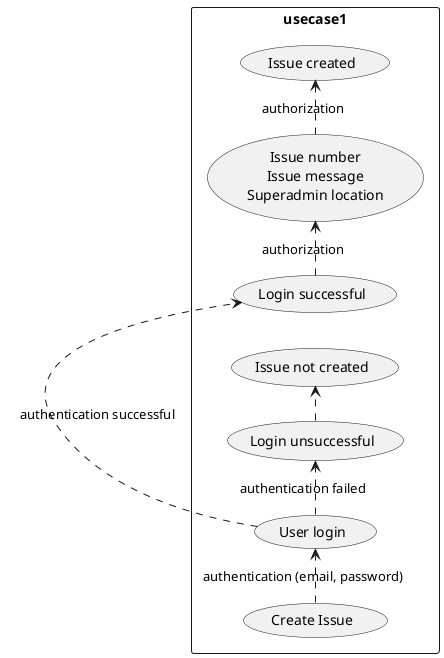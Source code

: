 @startuml Create Issue

skinparam actorStyle awesome
left to right direction
skinparam packageStyle rectangle

rectangle usecase1{
  (Create Issue)
  (Create Issue) .> (User login) : authentication (email, password)
  (User login) .> (Login successful) : authentication successful
  (Login successful) .> (Issue number\nIssue message\nSuperadmin location) : authorization
  (Issue number\nIssue message\nSuperadmin location) .> (Issue created) : authorization 
  (User login) .> (Login unsuccessful) : authentication failed
  (Login unsuccessful) .> (Issue not created)  
  (Create Issue)
}

@enduml